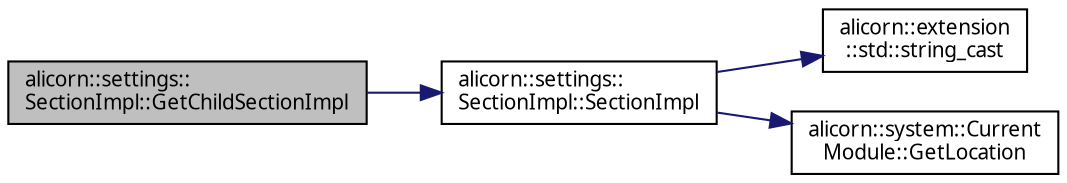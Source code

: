 digraph "alicorn::settings::SectionImpl::GetChildSectionImpl"
{
 // INTERACTIVE_SVG=YES
  edge [fontname="Verdana",fontsize="10",labelfontname="Verdana",labelfontsize="10"];
  node [fontname="Verdana",fontsize="10",shape=record];
  rankdir="LR";
  Node1 [label="alicorn::settings::\lSectionImpl::GetChildSectionImpl",height=0.2,width=0.4,color="black", fillcolor="grey75", style="filled", fontcolor="black"];
  Node1 -> Node2 [color="midnightblue",fontsize="10",style="solid",fontname="Verdana"];
  Node2 [label="alicorn::settings::\lSectionImpl::SectionImpl",height=0.2,width=0.4,color="black", fillcolor="white", style="filled",URL="$a00133.html#ad88d43b6da522cc7ebfd982915908ad4",tooltip="Конструктор создания объекта раздела верхнего уровня. "];
  Node2 -> Node3 [color="midnightblue",fontsize="10",style="solid",fontname="Verdana"];
  Node3 [label="alicorn::extension\l::std::string_cast",height=0.2,width=0.4,color="black", fillcolor="white", style="filled",URL="$a00491.html#gafc1bb38569424983a63fbf99ce9f47c1",tooltip="Класс входит в Проект Std   Функция преобразования строк из одной кодировки в другую. "];
  Node2 -> Node4 [color="midnightblue",fontsize="10",style="solid",fontname="Verdana"];
  Node4 [label="alicorn::system::Current\lModule::GetLocation",height=0.2,width=0.4,color="black", fillcolor="white", style="filled",URL="$a00076.html#a260058308984fa58b2294c9bef431cb3",tooltip="Функция получения пути к папке расположения текущего модуля. "];
}
